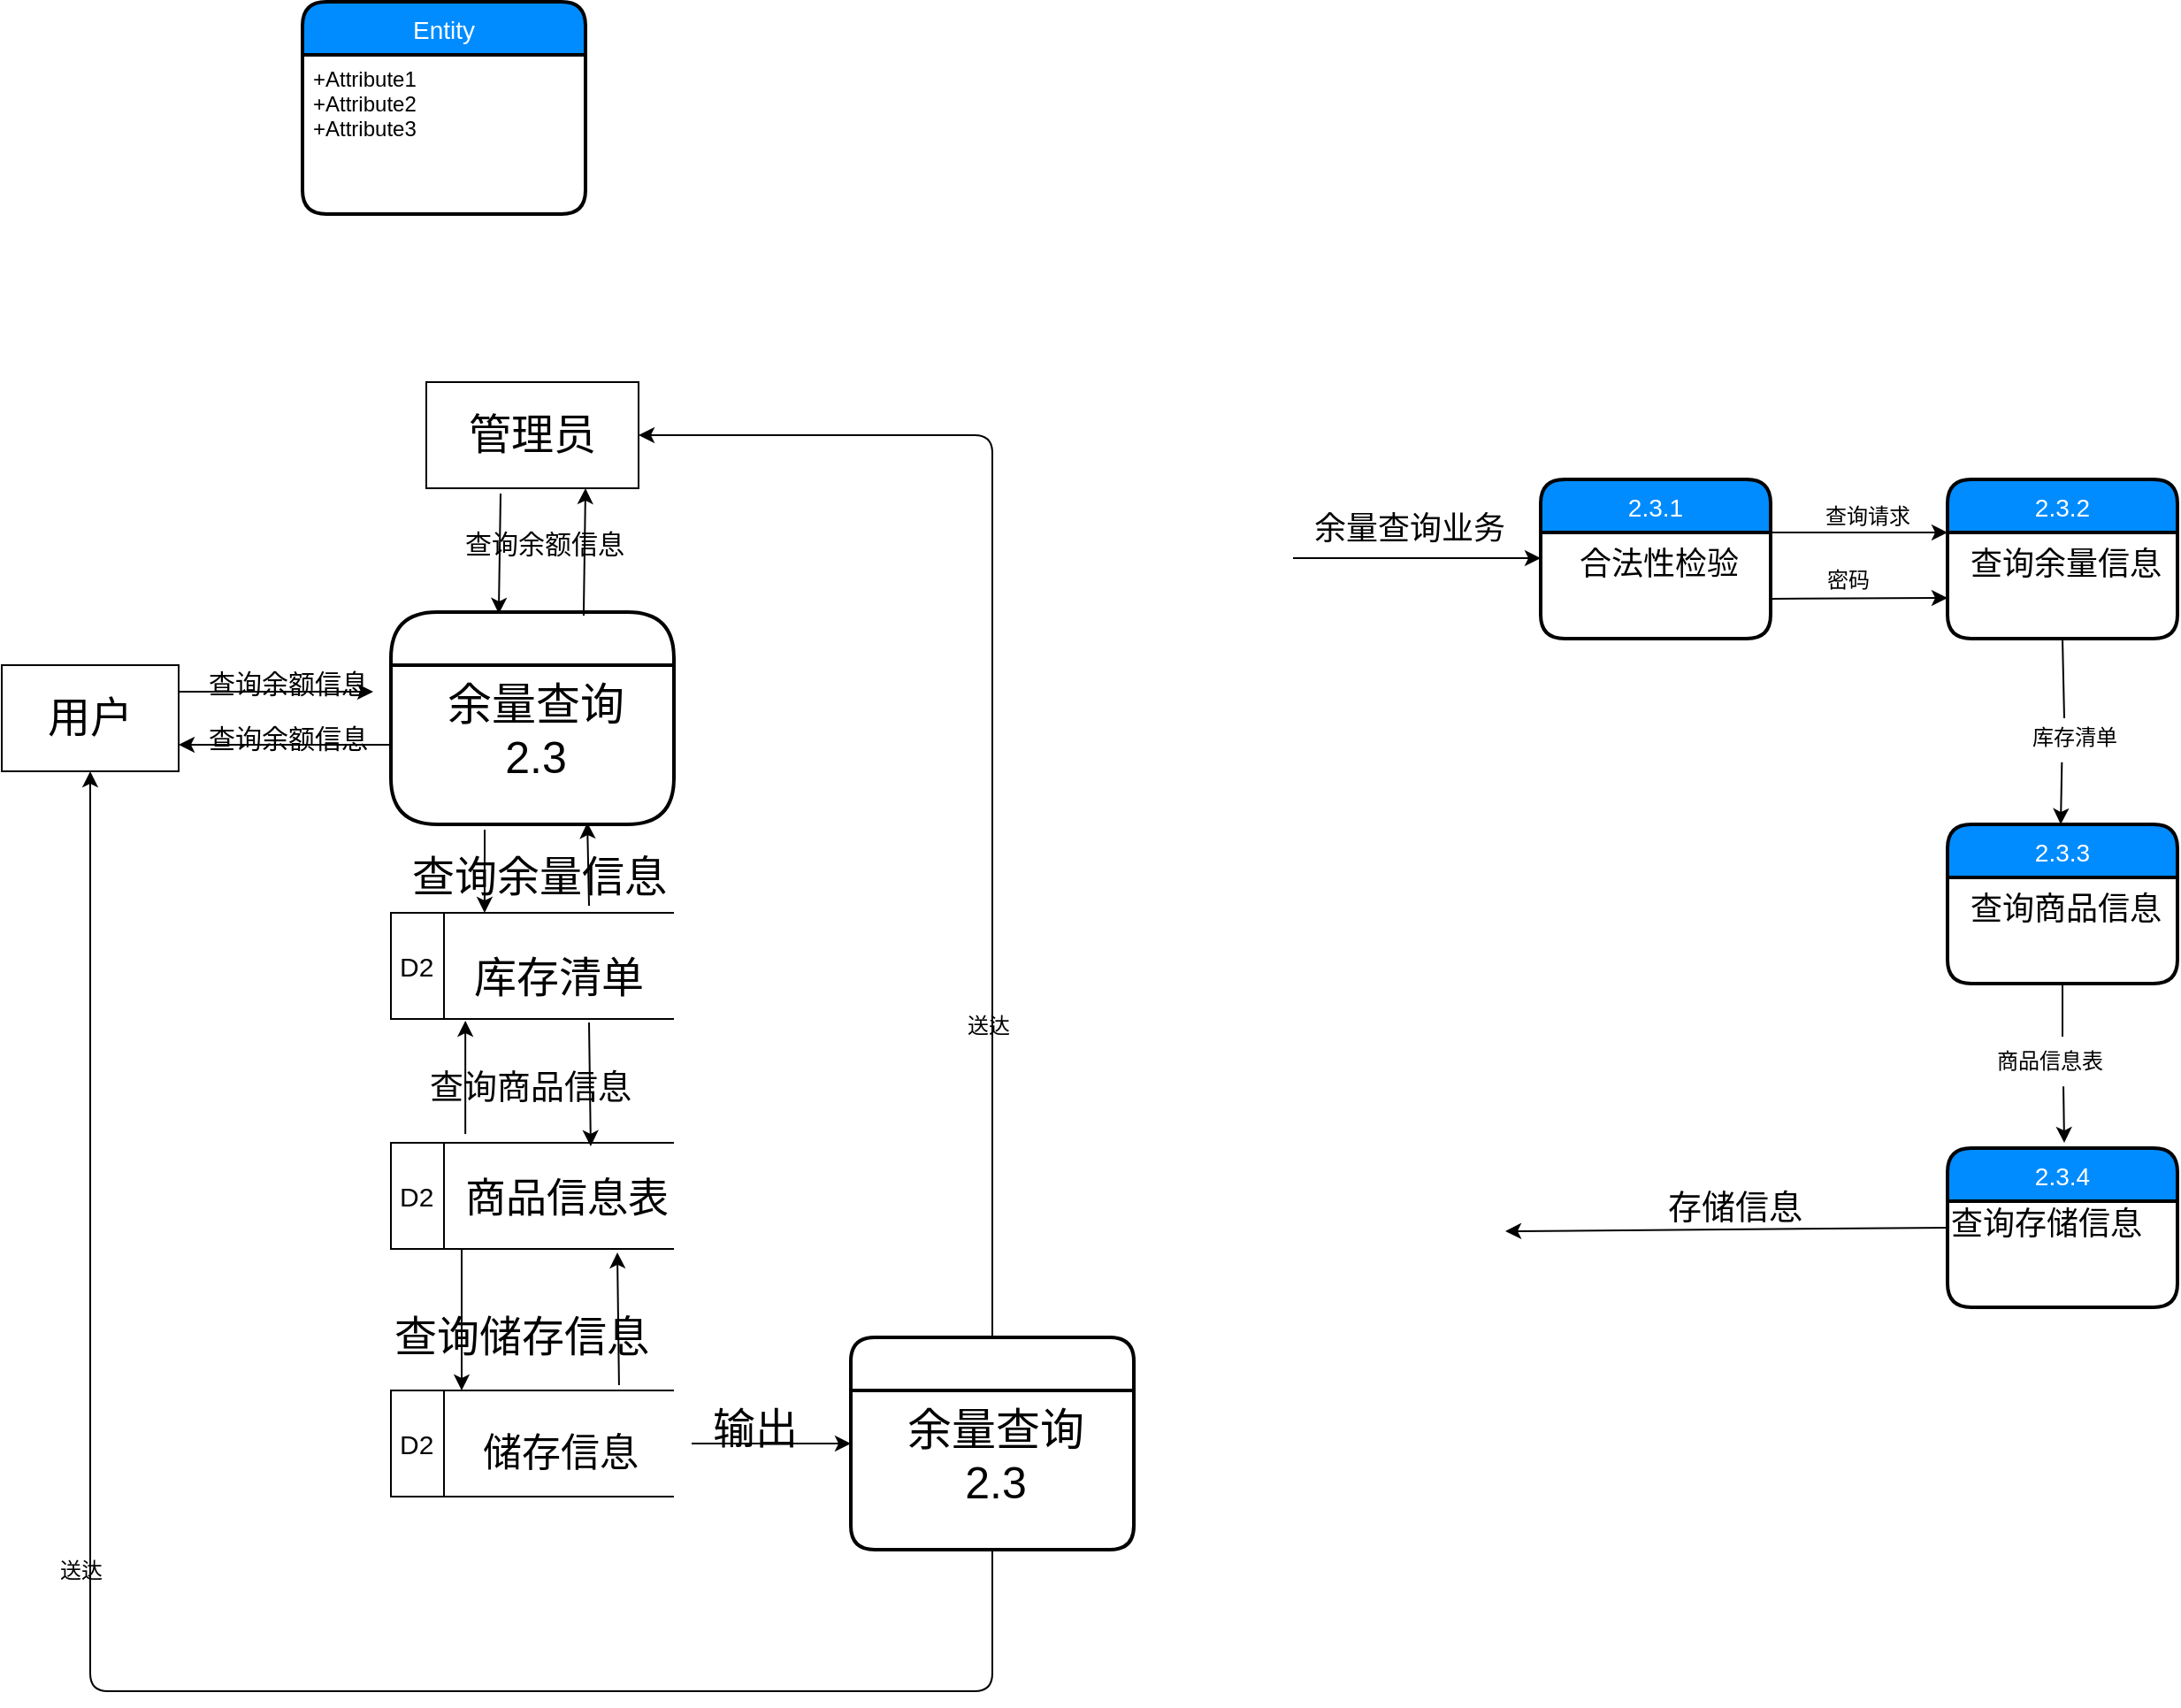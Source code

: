 <mxfile version="10.6.1" type="github"><diagram id="4TBrO0G1gojzI9859Grj" name="Page-1"><mxGraphModel dx="1667" dy="1621" grid="1" gridSize="10" guides="1" tooltips="1" connect="1" arrows="1" fold="1" page="1" pageScale="1" pageWidth="827" pageHeight="1169" math="0" shadow="0"><root><mxCell id="0"/><mxCell id="1" parent="0"/><mxCell id="h8_1c7-IkrYSI7mXsKgp-1" value="&lt;font style=&quot;font-size: 24px&quot;&gt;管理员&lt;/font&gt;" style="rounded=0;whiteSpace=wrap;html=1;" parent="1" vertex="1"><mxGeometry x="70" y="60" width="120" height="60" as="geometry"/></mxCell><mxCell id="h8_1c7-IkrYSI7mXsKgp-2" value="2.3" style="swimlane;childLayout=stackLayout;horizontal=1;startSize=30;horizontalStack=0;fillColor=#FFFFFF;fontColor=#FFFFFF;rounded=1;fontSize=14;fontStyle=0;strokeWidth=2;resizeParent=0;resizeLast=1;shadow=0;dashed=0;align=center;arcSize=29;" parent="1" vertex="1"><mxGeometry x="50" y="190" width="160" height="120" as="geometry"><mxRectangle x="50" y="190" width="50" height="30" as="alternateBounds"/></mxGeometry></mxCell><mxCell id="h8_1c7-IkrYSI7mXsKgp-3" value="余量查询&#10;2.3&#10;" style="align=center;strokeColor=none;fillColor=none;spacingLeft=4;fontSize=25;verticalAlign=top;resizable=0;rotatable=0;part=1;" parent="h8_1c7-IkrYSI7mXsKgp-2" vertex="1"><mxGeometry y="30" width="160" height="90" as="geometry"/></mxCell><mxCell id="h8_1c7-IkrYSI7mXsKgp-4" value="" style="endArrow=classic;html=1;fontSize=25;entryX=0.381;entryY=0.008;entryDx=0;entryDy=0;entryPerimeter=0;exitX=0.35;exitY=1.05;exitDx=0;exitDy=0;exitPerimeter=0;" parent="1" source="h8_1c7-IkrYSI7mXsKgp-1" target="h8_1c7-IkrYSI7mXsKgp-2" edge="1"><mxGeometry width="50" height="50" relative="1" as="geometry"><mxPoint x="80" y="170" as="sourcePoint"/><mxPoint x="130" y="120" as="targetPoint"/></mxGeometry></mxCell><mxCell id="h8_1c7-IkrYSI7mXsKgp-5" value="" style="endArrow=classic;html=1;fontSize=25;entryX=0.75;entryY=1;entryDx=0;entryDy=0;exitX=0.681;exitY=0.017;exitDx=0;exitDy=0;exitPerimeter=0;" parent="1" source="h8_1c7-IkrYSI7mXsKgp-2" target="h8_1c7-IkrYSI7mXsKgp-1" edge="1"><mxGeometry width="50" height="50" relative="1" as="geometry"><mxPoint x="150" y="180" as="sourcePoint"/><mxPoint x="200" y="130" as="targetPoint"/></mxGeometry></mxCell><mxCell id="h8_1c7-IkrYSI7mXsKgp-6" value="&lt;div style=&quot;text-align: center; font-size: 15px;&quot;&gt;&lt;span style=&quot;font-size: 15px;&quot;&gt;查询余额信息&lt;/span&gt;&lt;/div&gt;" style="text;html=1;resizable=0;points=[];autosize=1;align=left;verticalAlign=top;spacingTop=-4;fontSize=15;" parent="1" vertex="1"><mxGeometry x="90" y="140" width="170" height="30" as="geometry"/></mxCell><mxCell id="h8_1c7-IkrYSI7mXsKgp-7" value="&lt;font style=&quot;font-size: 24px&quot;&gt;用户&lt;/font&gt;" style="rounded=0;whiteSpace=wrap;html=1;fillColor=#FFFFFF;fontSize=15;align=center;" parent="1" vertex="1"><mxGeometry x="-170" y="220" width="100" height="60" as="geometry"/></mxCell><mxCell id="h8_1c7-IkrYSI7mXsKgp-8" value="" style="endArrow=classic;html=1;fontSize=15;exitX=1;exitY=0.25;exitDx=0;exitDy=0;" parent="1" source="h8_1c7-IkrYSI7mXsKgp-7" edge="1"><mxGeometry width="50" height="50" relative="1" as="geometry"><mxPoint x="-30" y="250" as="sourcePoint"/><mxPoint x="40" y="235" as="targetPoint"/></mxGeometry></mxCell><mxCell id="h8_1c7-IkrYSI7mXsKgp-9" value="&lt;div style=&quot;text-align: center&quot;&gt;&lt;span&gt;查询余额信息&lt;/span&gt;&lt;/div&gt;" style="text;html=1;resizable=0;points=[];autosize=1;align=left;verticalAlign=top;spacingTop=-4;fontSize=15;" parent="1" vertex="1"><mxGeometry x="-55" y="219" width="110" height="20" as="geometry"/></mxCell><mxCell id="h8_1c7-IkrYSI7mXsKgp-10" value="" style="endArrow=classic;html=1;fontSize=15;entryX=1;entryY=0.75;entryDx=0;entryDy=0;" parent="1" target="h8_1c7-IkrYSI7mXsKgp-7" edge="1"><mxGeometry width="50" height="50" relative="1" as="geometry"><mxPoint x="50" y="265" as="sourcePoint"/><mxPoint x="10" y="270" as="targetPoint"/></mxGeometry></mxCell><mxCell id="h8_1c7-IkrYSI7mXsKgp-11" value="查询余额信息" style="text;html=1;resizable=0;points=[];autosize=1;align=left;verticalAlign=top;spacingTop=-4;fontSize=15;" parent="1" vertex="1"><mxGeometry x="-55" y="250" width="110" height="20" as="geometry"/></mxCell><mxCell id="h8_1c7-IkrYSI7mXsKgp-12" value="D2" style="html=1;dashed=0;whitespace=wrap;shape=mxgraph.dfd.dataStoreID;align=left;spacingLeft=3;points=[[0,0],[0.5,0],[1,0],[0,0.5],[1,0.5],[0,1],[0.5,1],[1,1]];fillColor=#FFFFFF;fontSize=15;" parent="1" vertex="1"><mxGeometry x="50" y="360" width="160" height="60" as="geometry"/></mxCell><mxCell id="h8_1c7-IkrYSI7mXsKgp-13" value="库存清单" style="text;html=1;resizable=0;points=[];autosize=1;align=left;verticalAlign=top;spacingTop=-4;fontSize=24;" parent="1" vertex="1"><mxGeometry x="95" y="380" width="80" height="20" as="geometry"/></mxCell><mxCell id="h8_1c7-IkrYSI7mXsKgp-16" value="" style="edgeStyle=orthogonalEdgeStyle;rounded=0;orthogonalLoop=1;jettySize=auto;html=1;fontSize=15;" parent="1" source="h8_1c7-IkrYSI7mXsKgp-14" target="h8_1c7-IkrYSI7mXsKgp-15" edge="1"><mxGeometry relative="1" as="geometry"><Array as="points"><mxPoint x="90" y="590"/><mxPoint x="90" y="590"/></Array></mxGeometry></mxCell><mxCell id="h8_1c7-IkrYSI7mXsKgp-14" value="D2" style="html=1;dashed=0;whitespace=wrap;shape=mxgraph.dfd.dataStoreID;align=left;spacingLeft=3;points=[[0,0],[0.5,0],[1,0],[0,0.5],[1,0.5],[0,1],[0.5,1],[1,1]];fillColor=#FFFFFF;fontSize=15;" parent="1" vertex="1"><mxGeometry x="50" y="490" width="160" height="60" as="geometry"/></mxCell><mxCell id="h8_1c7-IkrYSI7mXsKgp-15" value="D2" style="html=1;dashed=0;whitespace=wrap;shape=mxgraph.dfd.dataStoreID;align=left;spacingLeft=3;points=[[0,0],[0.5,0],[1,0],[0,0.5],[1,0.5],[0,1],[0.5,1],[1,1]];fillColor=#FFFFFF;fontSize=15;" parent="1" vertex="1"><mxGeometry x="50" y="630" width="160" height="60" as="geometry"/></mxCell><mxCell id="h8_1c7-IkrYSI7mXsKgp-18" value="" style="endArrow=classic;html=1;fontSize=15;entryX=0.8;entryY=1.033;entryDx=0;entryDy=0;entryPerimeter=0;exitX=0.806;exitY=-0.05;exitDx=0;exitDy=0;exitPerimeter=0;" parent="1" source="h8_1c7-IkrYSI7mXsKgp-15" target="h8_1c7-IkrYSI7mXsKgp-14" edge="1"><mxGeometry width="50" height="50" relative="1" as="geometry"><mxPoint x="130" y="620" as="sourcePoint"/><mxPoint x="180" y="570" as="targetPoint"/></mxGeometry></mxCell><mxCell id="h8_1c7-IkrYSI7mXsKgp-19" value="&lt;font style=&quot;font-size: 22px&quot;&gt;储存信息&lt;/font&gt;" style="text;html=1;resizable=0;points=[];autosize=1;align=left;verticalAlign=top;spacingTop=-4;fontSize=15;" parent="1" vertex="1"><mxGeometry x="100" y="650" width="100" height="20" as="geometry"/></mxCell><mxCell id="h8_1c7-IkrYSI7mXsKgp-20" value="&lt;font style=&quot;font-size: 23px;&quot;&gt;商品信息表&lt;/font&gt;" style="text;html=1;resizable=0;points=[];autosize=1;align=left;verticalAlign=top;spacingTop=-4;fontSize=23;" parent="1" vertex="1"><mxGeometry x="90" y="505" width="120" height="20" as="geometry"/></mxCell><mxCell id="h8_1c7-IkrYSI7mXsKgp-21" value="" style="endArrow=classic;html=1;fontSize=24;entryX=0.263;entryY=1.017;entryDx=0;entryDy=0;entryPerimeter=0;exitX=0.263;exitY=-0.083;exitDx=0;exitDy=0;exitPerimeter=0;" parent="1" source="h8_1c7-IkrYSI7mXsKgp-14" target="h8_1c7-IkrYSI7mXsKgp-12" edge="1"><mxGeometry width="50" height="50" relative="1" as="geometry"><mxPoint x="110" y="500" as="sourcePoint"/><mxPoint x="160" y="450" as="targetPoint"/></mxGeometry></mxCell><mxCell id="h8_1c7-IkrYSI7mXsKgp-22" value="" style="endArrow=classic;html=1;fontSize=24;exitX=0.7;exitY=1.033;exitDx=0;exitDy=0;exitPerimeter=0;entryX=0.706;entryY=0.033;entryDx=0;entryDy=0;entryPerimeter=0;" parent="1" source="h8_1c7-IkrYSI7mXsKgp-12" target="h8_1c7-IkrYSI7mXsKgp-14" edge="1"><mxGeometry width="50" height="50" relative="1" as="geometry"><mxPoint x="140" y="490" as="sourcePoint"/><mxPoint x="190" y="440" as="targetPoint"/></mxGeometry></mxCell><mxCell id="h8_1c7-IkrYSI7mXsKgp-23" value="&lt;font style=&quot;font-size: 19px&quot;&gt;查询商品信息&lt;/font&gt;" style="text;html=1;resizable=0;points=[];autosize=1;align=left;verticalAlign=top;spacingTop=-4;fontSize=24;" parent="1" vertex="1"><mxGeometry x="70" y="440" width="130" height="30" as="geometry"/></mxCell><mxCell id="h8_1c7-IkrYSI7mXsKgp-24" value="查询储存信息" style="text;html=1;resizable=0;points=[];autosize=1;align=left;verticalAlign=top;spacingTop=-4;fontSize=24;" parent="1" vertex="1"><mxGeometry x="50" y="583" width="160" height="30" as="geometry"/></mxCell><mxCell id="h8_1c7-IkrYSI7mXsKgp-25" value="" style="endArrow=classic;html=1;fontSize=24;entryX=0.331;entryY=0;entryDx=0;entryDy=0;entryPerimeter=0;" parent="1" target="h8_1c7-IkrYSI7mXsKgp-12" edge="1"><mxGeometry width="50" height="50" relative="1" as="geometry"><mxPoint x="103" y="313" as="sourcePoint"/><mxPoint x="50" y="320" as="targetPoint"/></mxGeometry></mxCell><mxCell id="h8_1c7-IkrYSI7mXsKgp-26" value="" style="endArrow=classic;html=1;fontSize=24;entryX=0.694;entryY=0.989;entryDx=0;entryDy=0;entryPerimeter=0;exitX=0.7;exitY=-0.067;exitDx=0;exitDy=0;exitPerimeter=0;" parent="1" source="h8_1c7-IkrYSI7mXsKgp-12" target="h8_1c7-IkrYSI7mXsKgp-3" edge="1"><mxGeometry width="50" height="50" relative="1" as="geometry"><mxPoint x="160" y="370" as="sourcePoint"/><mxPoint x="210" y="320" as="targetPoint"/></mxGeometry></mxCell><mxCell id="h8_1c7-IkrYSI7mXsKgp-27" value="查询余量信息" style="text;html=1;resizable=0;points=[];autosize=1;align=left;verticalAlign=top;spacingTop=-4;fontSize=24;" parent="1" vertex="1"><mxGeometry x="60" y="323" width="160" height="30" as="geometry"/></mxCell><mxCell id="h8_1c7-IkrYSI7mXsKgp-28" value="44.2" style="swimlane;childLayout=stackLayout;horizontal=1;startSize=30;horizontalStack=0;fillColor=#FFFFFF;fontColor=#FFFFFF;rounded=1;fontSize=14;fontStyle=0;strokeWidth=2;resizeParent=0;resizeLast=1;shadow=0;dashed=0;align=center;" parent="1" vertex="1"><mxGeometry x="310" y="600" width="160" height="120" as="geometry"/></mxCell><mxCell id="h8_1c7-IkrYSI7mXsKgp-29" value="余量查询&#10;2.3&#10;" style="align=center;strokeColor=none;fillColor=none;spacingLeft=4;fontSize=25;verticalAlign=top;resizable=0;rotatable=0;part=1;" parent="h8_1c7-IkrYSI7mXsKgp-28" vertex="1"><mxGeometry y="30" width="160" height="90" as="geometry"/></mxCell><mxCell id="h8_1c7-IkrYSI7mXsKgp-30" value="" style="endArrow=classic;html=1;fontSize=24;entryX=0;entryY=0.5;entryDx=0;entryDy=0;" parent="1" target="h8_1c7-IkrYSI7mXsKgp-28" edge="1"><mxGeometry width="50" height="50" relative="1" as="geometry"><mxPoint x="220" y="660" as="sourcePoint"/><mxPoint x="290" y="650" as="targetPoint"/></mxGeometry></mxCell><mxCell id="h8_1c7-IkrYSI7mXsKgp-31" value="输出" style="text;html=1;resizable=0;points=[];autosize=1;align=left;verticalAlign=top;spacingTop=-4;fontSize=24;" parent="1" vertex="1"><mxGeometry x="230" y="635" width="60" height="30" as="geometry"/></mxCell><mxCell id="gXQS9WkDd2xjIoD3bTD7-1" value="" style="endArrow=classic;html=1;exitX=0.5;exitY=0;exitDx=0;exitDy=0;entryX=1;entryY=0.5;entryDx=0;entryDy=0;" parent="1" source="h8_1c7-IkrYSI7mXsKgp-28" target="h8_1c7-IkrYSI7mXsKgp-1" edge="1"><mxGeometry width="50" height="50" relative="1" as="geometry"><mxPoint x="260" y="780" as="sourcePoint"/><mxPoint x="290" y="200" as="targetPoint"/><Array as="points"><mxPoint x="390" y="90"/></Array></mxGeometry></mxCell><mxCell id="gXQS9WkDd2xjIoD3bTD7-2" value="送达" style="text;html=1;resizable=0;points=[];autosize=1;align=left;verticalAlign=top;spacingTop=-4;" parent="1" vertex="1"><mxGeometry x="374" y="414" width="40" height="20" as="geometry"/></mxCell><mxCell id="gXQS9WkDd2xjIoD3bTD7-3" value="" style="endArrow=classic;html=1;exitX=0.5;exitY=1;exitDx=0;exitDy=0;entryX=0.5;entryY=1;entryDx=0;entryDy=0;" parent="1" source="h8_1c7-IkrYSI7mXsKgp-29" target="h8_1c7-IkrYSI7mXsKgp-7" edge="1"><mxGeometry width="50" height="50" relative="1" as="geometry"><mxPoint x="10" y="770" as="sourcePoint"/><mxPoint x="-120" y="640" as="targetPoint"/><Array as="points"><mxPoint x="390" y="800"/><mxPoint x="-120" y="800"/></Array></mxGeometry></mxCell><mxCell id="gXQS9WkDd2xjIoD3bTD7-4" value="送达" style="text;html=1;resizable=0;points=[];autosize=1;align=left;verticalAlign=top;spacingTop=-4;" parent="1" vertex="1"><mxGeometry x="-139" y="722" width="40" height="20" as="geometry"/></mxCell><mxCell id="ApuRvn5vEPkOLJ8WpnHc-2" value="" style="endArrow=classic;html=1;" edge="1" parent="1"><mxGeometry width="50" height="50" relative="1" as="geometry"><mxPoint x="560" y="159.5" as="sourcePoint"/><mxPoint x="700" y="159.5" as="targetPoint"/></mxGeometry></mxCell><mxCell id="ApuRvn5vEPkOLJ8WpnHc-3" value="&lt;font style=&quot;font-size: 18px&quot;&gt;余量查询业务&lt;/font&gt;" style="text;html=1;resizable=0;points=[];autosize=1;align=left;verticalAlign=top;spacingTop=-4;" vertex="1" parent="1"><mxGeometry x="570" y="130" width="120" height="20" as="geometry"/></mxCell><mxCell id="ApuRvn5vEPkOLJ8WpnHc-9" value="2.3.1" style="swimlane;childLayout=stackLayout;horizontal=1;startSize=30;horizontalStack=0;fillColor=#008cff;fontColor=#FFFFFF;rounded=1;fontSize=14;fontStyle=0;strokeWidth=2;resizeParent=0;resizeLast=1;shadow=0;dashed=0;align=center;" vertex="1" parent="1"><mxGeometry x="700" y="115" width="130" height="90" as="geometry"/></mxCell><mxCell id="ApuRvn5vEPkOLJ8WpnHc-10" value="合法性检验" style="align=center;strokeColor=none;fillColor=none;spacingLeft=4;fontSize=18;verticalAlign=top;resizable=0;rotatable=0;part=1;" vertex="1" parent="ApuRvn5vEPkOLJ8WpnHc-9"><mxGeometry y="30" width="130" height="60" as="geometry"/></mxCell><mxCell id="ApuRvn5vEPkOLJ8WpnHc-11" value="Entity" style="swimlane;childLayout=stackLayout;horizontal=1;startSize=30;horizontalStack=0;fillColor=#008cff;fontColor=#FFFFFF;rounded=1;fontSize=14;fontStyle=0;strokeWidth=2;resizeParent=0;resizeLast=1;shadow=0;dashed=0;align=center;" vertex="1" parent="1"><mxGeometry y="-155" width="160" height="120" as="geometry"/></mxCell><mxCell id="ApuRvn5vEPkOLJ8WpnHc-12" value="+Attribute1&#10;+Attribute2&#10;+Attribute3" style="align=left;strokeColor=none;fillColor=none;spacingLeft=4;fontSize=12;verticalAlign=top;resizable=0;rotatable=0;part=1;" vertex="1" parent="ApuRvn5vEPkOLJ8WpnHc-11"><mxGeometry y="30" width="160" height="90" as="geometry"/></mxCell><mxCell id="ApuRvn5vEPkOLJ8WpnHc-14" value="" style="endArrow=classic;html=1;exitX=1.008;exitY=0;exitDx=0;exitDy=0;exitPerimeter=0;" edge="1" parent="1" source="ApuRvn5vEPkOLJ8WpnHc-10"><mxGeometry width="50" height="50" relative="1" as="geometry"><mxPoint x="860" y="180" as="sourcePoint"/><mxPoint x="930" y="145" as="targetPoint"/></mxGeometry></mxCell><mxCell id="ApuRvn5vEPkOLJ8WpnHc-16" value="" style="endArrow=classic;html=1;exitX=1;exitY=0.75;exitDx=0;exitDy=0;" edge="1" parent="1" source="ApuRvn5vEPkOLJ8WpnHc-9"><mxGeometry width="50" height="50" relative="1" as="geometry"><mxPoint x="870" y="240" as="sourcePoint"/><mxPoint x="930" y="182" as="targetPoint"/></mxGeometry></mxCell><mxCell id="ApuRvn5vEPkOLJ8WpnHc-17" value="查询请求" style="text;html=1;resizable=0;points=[];autosize=1;align=left;verticalAlign=top;spacingTop=-4;" vertex="1" parent="1"><mxGeometry x="859" y="126" width="60" height="20" as="geometry"/></mxCell><mxCell id="ApuRvn5vEPkOLJ8WpnHc-18" value="密码" style="text;html=1;resizable=0;points=[];autosize=1;align=left;verticalAlign=top;spacingTop=-4;" vertex="1" parent="1"><mxGeometry x="860" y="162" width="40" height="20" as="geometry"/></mxCell><mxCell id="ApuRvn5vEPkOLJ8WpnHc-20" value="2.3.2" style="swimlane;childLayout=stackLayout;horizontal=1;startSize=30;horizontalStack=0;fillColor=#008cff;fontColor=#FFFFFF;rounded=1;fontSize=14;fontStyle=0;strokeWidth=2;resizeParent=0;resizeLast=1;shadow=0;dashed=0;align=center;" vertex="1" parent="1"><mxGeometry x="930" y="115" width="130" height="90" as="geometry"/></mxCell><mxCell id="ApuRvn5vEPkOLJ8WpnHc-21" value="查询余量信息" style="align=center;strokeColor=none;fillColor=none;spacingLeft=4;fontSize=18;verticalAlign=top;resizable=0;rotatable=0;part=1;" vertex="1" parent="ApuRvn5vEPkOLJ8WpnHc-20"><mxGeometry y="30" width="130" height="60" as="geometry"/></mxCell><mxCell id="ApuRvn5vEPkOLJ8WpnHc-22" value="" style="endArrow=classic;html=1;exitX=0.5;exitY=1;exitDx=0;exitDy=0;" edge="1" parent="1"><mxGeometry width="50" height="50" relative="1" as="geometry"><mxPoint x="994.667" y="274.833" as="sourcePoint"/><mxPoint x="994" y="310" as="targetPoint"/></mxGeometry></mxCell><mxCell id="ApuRvn5vEPkOLJ8WpnHc-25" value="" style="endArrow=none;html=1;exitX=0.5;exitY=1;exitDx=0;exitDy=0;" edge="1" parent="1" source="ApuRvn5vEPkOLJ8WpnHc-21"><mxGeometry width="50" height="50" relative="1" as="geometry"><mxPoint x="920" y="340" as="sourcePoint"/><mxPoint x="996" y="250" as="targetPoint"/></mxGeometry></mxCell><mxCell id="ApuRvn5vEPkOLJ8WpnHc-26" value="库存清单" style="text;html=1;resizable=0;points=[];autosize=1;align=left;verticalAlign=top;spacingTop=-4;" vertex="1" parent="1"><mxGeometry x="976" y="251" width="60" height="20" as="geometry"/></mxCell><mxCell id="ApuRvn5vEPkOLJ8WpnHc-27" value="2.3.3" style="swimlane;childLayout=stackLayout;horizontal=1;startSize=30;horizontalStack=0;fillColor=#008cff;fontColor=#FFFFFF;rounded=1;fontSize=14;fontStyle=0;strokeWidth=2;resizeParent=0;resizeLast=1;shadow=0;dashed=0;align=center;" vertex="1" parent="1"><mxGeometry x="930" y="310" width="130" height="90" as="geometry"/></mxCell><mxCell id="ApuRvn5vEPkOLJ8WpnHc-28" value="查询商品信息" style="align=center;strokeColor=none;fillColor=none;spacingLeft=4;fontSize=18;verticalAlign=top;resizable=0;rotatable=0;part=1;" vertex="1" parent="ApuRvn5vEPkOLJ8WpnHc-27"><mxGeometry y="30" width="130" height="60" as="geometry"/></mxCell><mxCell id="ApuRvn5vEPkOLJ8WpnHc-29" value="" style="endArrow=none;html=1;entryX=0.5;entryY=1;entryDx=0;entryDy=0;" edge="1" parent="1" target="ApuRvn5vEPkOLJ8WpnHc-28"><mxGeometry width="50" height="50" relative="1" as="geometry"><mxPoint x="995" y="430" as="sourcePoint"/><mxPoint x="1030" y="420" as="targetPoint"/></mxGeometry></mxCell><mxCell id="ApuRvn5vEPkOLJ8WpnHc-31" value="&lt;div style=&quot;text-align: center&quot;&gt;&lt;span&gt;商品信息表&lt;/span&gt;&lt;/div&gt;" style="text;html=1;resizable=0;points=[];autosize=1;align=left;verticalAlign=top;spacingTop=-4;" vertex="1" parent="1"><mxGeometry x="956" y="434" width="80" height="20" as="geometry"/></mxCell><mxCell id="ApuRvn5vEPkOLJ8WpnHc-32" value="" style="endArrow=classic;html=1;exitX=0.494;exitY=1.208;exitDx=0;exitDy=0;exitPerimeter=0;" edge="1" parent="1" source="ApuRvn5vEPkOLJ8WpnHc-31"><mxGeometry width="50" height="50" relative="1" as="geometry"><mxPoint x="990" y="510" as="sourcePoint"/><mxPoint x="996" y="490" as="targetPoint"/></mxGeometry></mxCell><mxCell id="ApuRvn5vEPkOLJ8WpnHc-34" value="2.3.4" style="swimlane;childLayout=stackLayout;horizontal=1;startSize=30;horizontalStack=0;fillColor=#008cff;fontColor=#FFFFFF;rounded=1;fontSize=14;fontStyle=0;strokeWidth=2;resizeParent=0;resizeLast=1;shadow=0;dashed=0;align=center;" vertex="1" parent="1"><mxGeometry x="930" y="493" width="130" height="90" as="geometry"/></mxCell><mxCell id="ApuRvn5vEPkOLJ8WpnHc-38" value="&lt;div style=&quot;text-align: center&quot;&gt;&lt;span&gt;&lt;font style=&quot;font-size: 18px&quot;&gt;查询存储信息&lt;/font&gt;&lt;/span&gt;&lt;/div&gt;" style="text;html=1;resizable=0;points=[];autosize=1;align=left;verticalAlign=top;spacingTop=-4;" vertex="1" parent="ApuRvn5vEPkOLJ8WpnHc-34"><mxGeometry y="30" width="130" height="60" as="geometry"/></mxCell><mxCell id="ApuRvn5vEPkOLJ8WpnHc-39" value="" style="endArrow=classic;html=1;exitX=0;exitY=0.5;exitDx=0;exitDy=0;" edge="1" parent="1" source="ApuRvn5vEPkOLJ8WpnHc-34"><mxGeometry width="50" height="50" relative="1" as="geometry"><mxPoint x="840" y="620" as="sourcePoint"/><mxPoint x="680" y="540" as="targetPoint"/></mxGeometry></mxCell><mxCell id="ApuRvn5vEPkOLJ8WpnHc-40" value="&lt;font style=&quot;font-size: 19px&quot;&gt;存储信息&lt;/font&gt;" style="text;html=1;resizable=0;points=[];autosize=1;align=left;verticalAlign=top;spacingTop=-4;" vertex="1" parent="1"><mxGeometry x="770" y="513" width="90" height="20" as="geometry"/></mxCell></root></mxGraphModel></diagram></mxfile>